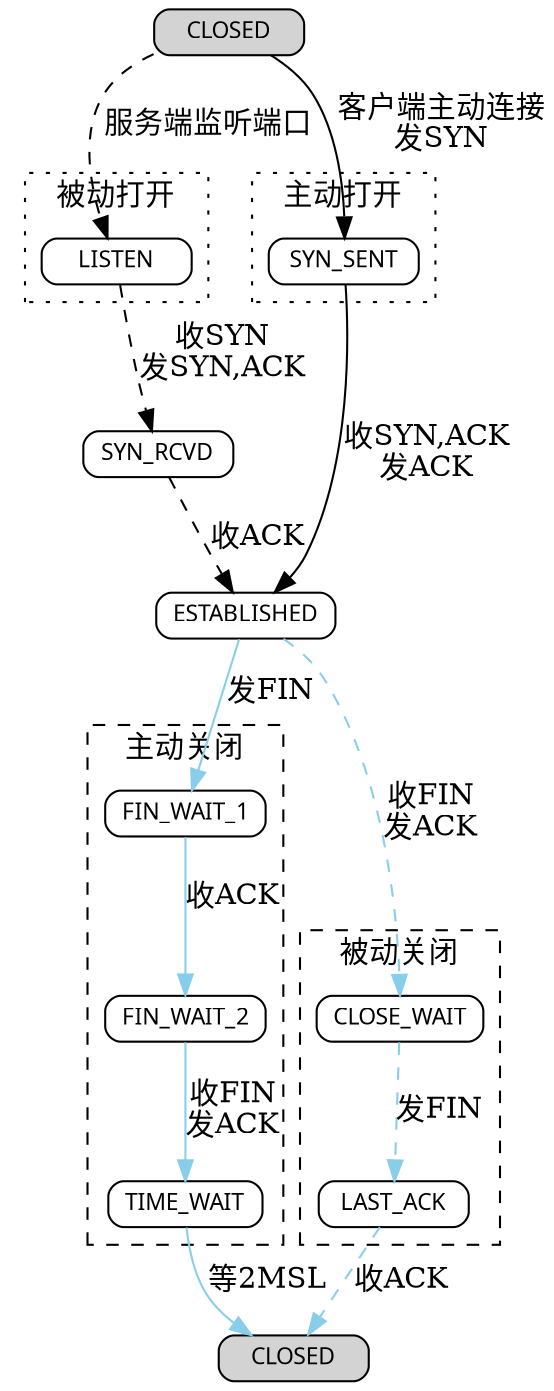 digraph tcp{
	
	node[shape="Mrecord",fontsize="11",height=0.3,width="1",fontname="Micrsoft YaHei"];
	closed[label="CLOSED",style="filled"];
	closed_1[label="CLOSED",style="filled"];
	
	subgraph cluster_s3{
		style="dotted";
		label="被动打开";
		listen[label="LISTEN"];
	}

	syn_rcvd[label="SYN_RCVD"];
	
	subgraph cluster_s4{
		style="dotted";
		label="主动打开";
		syn_sent[label="SYN_SENT"];
	}

	established[label="ESTABLISHED"];

	subgraph cluster_s1{	
		style="dashed";
		label="被动关闭";
	
		close_wait[label="CLOSE_WAIT"];
		last_ack[label="LAST_ACK"];
	}
	
	subgraph cluster_s2{
		style="dashed";
		label="主动关闭";	

		fin_wait_1[label="FIN_WAIT_1"];
		fin_wait_2[label="FIN_WAIT_2"];
		//closing[label="CLOSING"];
		time_wait[label="TIME_WAIT"];
	}


	//服务端坚挺端口并被动建立连接
	closed->listen[label="服务端监听端口",style="dashed"];	
	listen->syn_rcvd[label="收SYN\n发SYN,ACK",style="dashed"];
	syn_rcvd->established[label="收ACK",style="dashed"];

	//作为客户端去主动建立连接
	closed->syn_sent[label="客户端主动连接\n发SYN"];
	syn_sent->established[label="收SYN,ACK\n发ACK"];

	//主动关闭连接
	established->fin_wait_1[label="发FIN",color="skyblue"];
	fin_wait_1->fin_wait_2[label="收ACK",color="skyblue"];	
	fin_wait_2->time_wait[label="收FIN\n发ACK",color="skyblue"];
	time_wait->closed_1[label="等2MSL",color="skyblue"];	
	

	//被动关闭
	established->close_wait[label="收FIN\n发ACK",style="dashed",color="skyblue"];
	close_wait->last_ack[label="发FIN",style="dashed",color="skyblue"];
	last_ack->closed_1[label="收ACK",style="dashed",color="skyblue"];

		   
}

